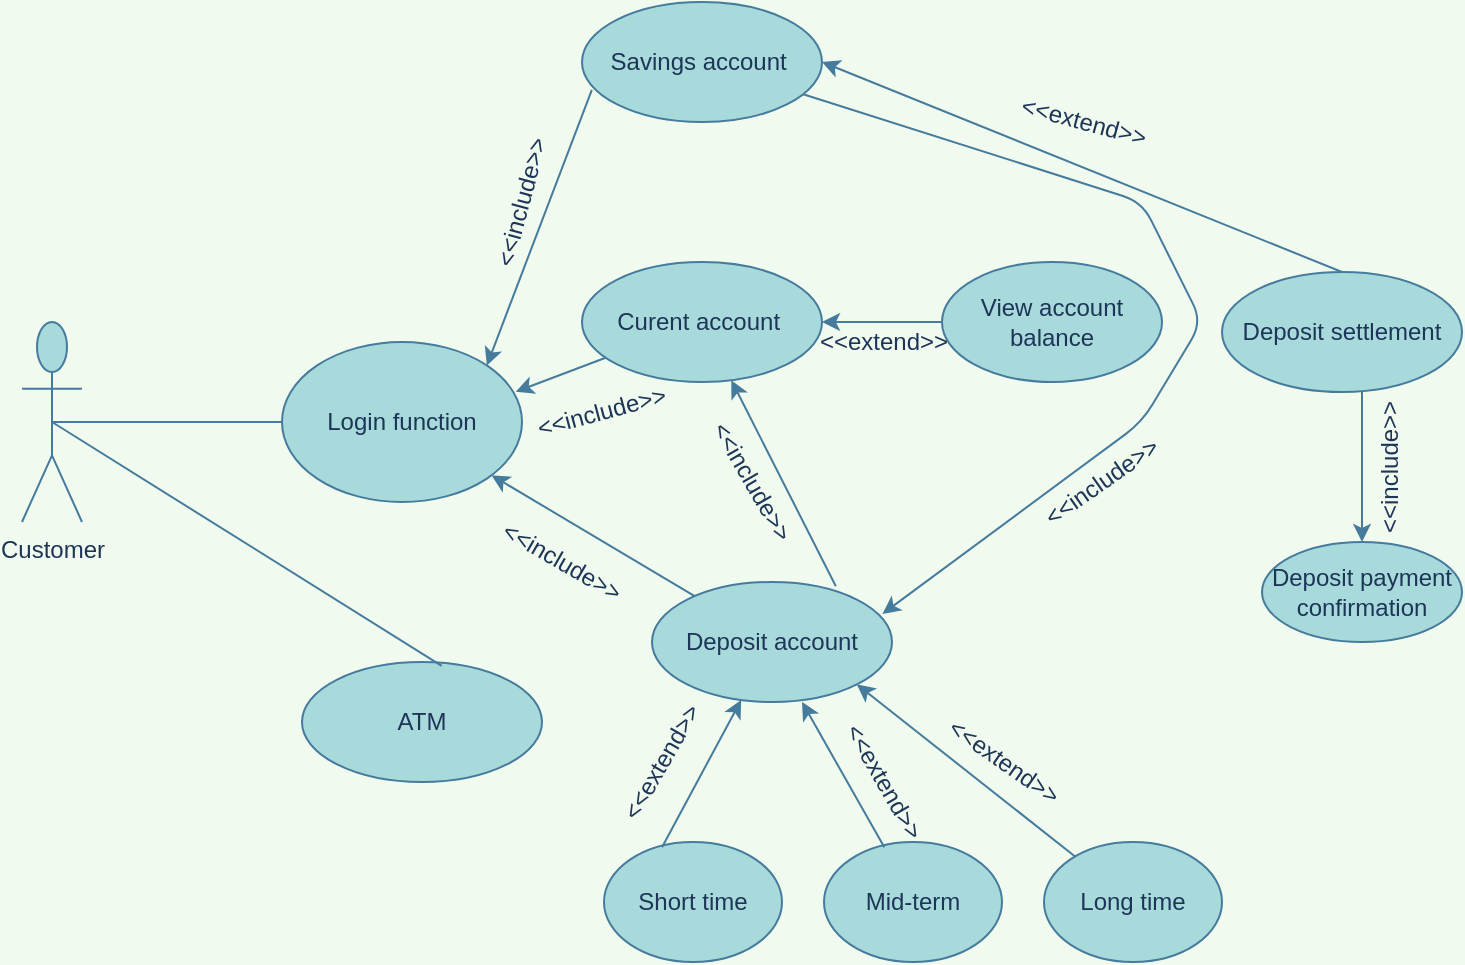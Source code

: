 <mxfile version="13.8.0" type="github">
  <diagram id="OSRPkGkU6NR_XRY8WRQ1" name="Page-1">
    <mxGraphModel dx="768" dy="415" grid="1" gridSize="10" guides="1" tooltips="1" connect="1" arrows="1" fold="1" page="1" pageScale="1" pageWidth="850" pageHeight="1100" background="#F1FAEE" math="0" shadow="0">
      <root>
        <mxCell id="0" />
        <mxCell id="1" parent="0" />
        <mxCell id="jtSkYpgdbQJTjtBJyziM-1" value="Customer" style="shape=umlActor;verticalLabelPosition=bottom;verticalAlign=top;html=1;outlineConnect=0;fillColor=#A8DADC;strokeColor=#457B9D;fontColor=#1D3557;" vertex="1" parent="1">
          <mxGeometry x="50" y="230" width="30" height="100" as="geometry" />
        </mxCell>
        <mxCell id="jtSkYpgdbQJTjtBJyziM-3" value="Savings account&amp;nbsp;" style="ellipse;whiteSpace=wrap;html=1;fillColor=#A8DADC;strokeColor=#457B9D;fontColor=#1D3557;" vertex="1" parent="1">
          <mxGeometry x="330" y="70" width="120" height="60" as="geometry" />
        </mxCell>
        <mxCell id="jtSkYpgdbQJTjtBJyziM-5" value="Login function" style="ellipse;whiteSpace=wrap;html=1;fillColor=#A8DADC;strokeColor=#457B9D;fontColor=#1D3557;" vertex="1" parent="1">
          <mxGeometry x="180" y="240" width="120" height="80" as="geometry" />
        </mxCell>
        <mxCell id="jtSkYpgdbQJTjtBJyziM-7" value="Curent account&amp;nbsp;" style="ellipse;whiteSpace=wrap;html=1;fillColor=#A8DADC;strokeColor=#457B9D;fontColor=#1D3557;" vertex="1" parent="1">
          <mxGeometry x="330" y="200" width="120" height="60" as="geometry" />
        </mxCell>
        <mxCell id="jtSkYpgdbQJTjtBJyziM-8" value="Deposit account" style="ellipse;whiteSpace=wrap;html=1;fillColor=#A8DADC;strokeColor=#457B9D;fontColor=#1D3557;" vertex="1" parent="1">
          <mxGeometry x="365" y="360" width="120" height="60" as="geometry" />
        </mxCell>
        <mxCell id="jtSkYpgdbQJTjtBJyziM-9" value="ATM" style="ellipse;whiteSpace=wrap;html=1;fillColor=#A8DADC;strokeColor=#457B9D;fontColor=#1D3557;" vertex="1" parent="1">
          <mxGeometry x="190" y="400" width="120" height="60" as="geometry" />
        </mxCell>
        <mxCell id="jtSkYpgdbQJTjtBJyziM-10" value="" style="endArrow=none;html=1;exitX=0.5;exitY=0.5;exitDx=0;exitDy=0;exitPerimeter=0;entryX=0;entryY=0.5;entryDx=0;entryDy=0;labelBackgroundColor=#F1FAEE;strokeColor=#457B9D;fontColor=#1D3557;" edge="1" parent="1" source="jtSkYpgdbQJTjtBJyziM-1" target="jtSkYpgdbQJTjtBJyziM-5">
          <mxGeometry width="50" height="50" relative="1" as="geometry">
            <mxPoint x="110" y="250" as="sourcePoint" />
            <mxPoint x="420" y="260" as="targetPoint" />
          </mxGeometry>
        </mxCell>
        <mxCell id="jtSkYpgdbQJTjtBJyziM-11" value="" style="endArrow=classic;html=1;entryX=1;entryY=0;entryDx=0;entryDy=0;exitX=0.041;exitY=0.732;exitDx=0;exitDy=0;exitPerimeter=0;labelBackgroundColor=#F1FAEE;strokeColor=#457B9D;fontColor=#1D3557;" edge="1" parent="1" source="jtSkYpgdbQJTjtBJyziM-3" target="jtSkYpgdbQJTjtBJyziM-5">
          <mxGeometry width="50" height="50" relative="1" as="geometry">
            <mxPoint x="370" y="310" as="sourcePoint" />
            <mxPoint x="420" y="260" as="targetPoint" />
          </mxGeometry>
        </mxCell>
        <mxCell id="jtSkYpgdbQJTjtBJyziM-12" value="" style="endArrow=classic;html=1;labelBackgroundColor=#F1FAEE;strokeColor=#457B9D;fontColor=#1D3557;" edge="1" parent="1" source="jtSkYpgdbQJTjtBJyziM-8" target="jtSkYpgdbQJTjtBJyziM-5">
          <mxGeometry width="50" height="50" relative="1" as="geometry">
            <mxPoint x="370" y="310" as="sourcePoint" />
            <mxPoint x="420" y="260" as="targetPoint" />
          </mxGeometry>
        </mxCell>
        <mxCell id="jtSkYpgdbQJTjtBJyziM-13" value="" style="endArrow=classic;html=1;entryX=0.974;entryY=0.311;entryDx=0;entryDy=0;entryPerimeter=0;labelBackgroundColor=#F1FAEE;strokeColor=#457B9D;fontColor=#1D3557;" edge="1" parent="1" source="jtSkYpgdbQJTjtBJyziM-7" target="jtSkYpgdbQJTjtBJyziM-5">
          <mxGeometry width="50" height="50" relative="1" as="geometry">
            <mxPoint x="450" y="290" as="sourcePoint" />
            <mxPoint x="420" y="260" as="targetPoint" />
          </mxGeometry>
        </mxCell>
        <mxCell id="jtSkYpgdbQJTjtBJyziM-14" value="" style="endArrow=none;html=1;exitX=0.5;exitY=0.5;exitDx=0;exitDy=0;exitPerimeter=0;entryX=0.582;entryY=0.032;entryDx=0;entryDy=0;entryPerimeter=0;labelBackgroundColor=#F1FAEE;strokeColor=#457B9D;fontColor=#1D3557;" edge="1" parent="1" source="jtSkYpgdbQJTjtBJyziM-1" target="jtSkYpgdbQJTjtBJyziM-9">
          <mxGeometry width="50" height="50" relative="1" as="geometry">
            <mxPoint x="370" y="370" as="sourcePoint" />
            <mxPoint x="420" y="320" as="targetPoint" />
          </mxGeometry>
        </mxCell>
        <mxCell id="jtSkYpgdbQJTjtBJyziM-15" value="View account balance" style="ellipse;whiteSpace=wrap;html=1;fillColor=#A8DADC;strokeColor=#457B9D;fontColor=#1D3557;" vertex="1" parent="1">
          <mxGeometry x="510" y="200" width="110" height="60" as="geometry" />
        </mxCell>
        <mxCell id="jtSkYpgdbQJTjtBJyziM-16" value="" style="endArrow=classic;html=1;entryX=1;entryY=0.5;entryDx=0;entryDy=0;exitX=0;exitY=0.5;exitDx=0;exitDy=0;labelBackgroundColor=#F1FAEE;strokeColor=#457B9D;fontColor=#1D3557;" edge="1" parent="1" source="jtSkYpgdbQJTjtBJyziM-15" target="jtSkYpgdbQJTjtBJyziM-7">
          <mxGeometry width="50" height="50" relative="1" as="geometry">
            <mxPoint x="410" y="290" as="sourcePoint" />
            <mxPoint x="460" y="240" as="targetPoint" />
          </mxGeometry>
        </mxCell>
        <mxCell id="jtSkYpgdbQJTjtBJyziM-17" value="&amp;lt;&amp;lt;extend&amp;gt;&amp;gt;" style="text;html=1;strokeColor=none;fillColor=none;align=center;verticalAlign=middle;whiteSpace=wrap;rounded=0;fontColor=#1D3557;" vertex="1" parent="1">
          <mxGeometry x="461" y="230" width="40" height="20" as="geometry" />
        </mxCell>
        <mxCell id="jtSkYpgdbQJTjtBJyziM-18" value="" style="endArrow=classic;html=1;exitX=0.766;exitY=0.035;exitDx=0;exitDy=0;exitPerimeter=0;labelBackgroundColor=#F1FAEE;strokeColor=#457B9D;fontColor=#1D3557;" edge="1" parent="1" source="jtSkYpgdbQJTjtBJyziM-8" target="jtSkYpgdbQJTjtBJyziM-7">
          <mxGeometry width="50" height="50" relative="1" as="geometry">
            <mxPoint x="520" y="340" as="sourcePoint" />
            <mxPoint x="560" y="280" as="targetPoint" />
          </mxGeometry>
        </mxCell>
        <mxCell id="jtSkYpgdbQJTjtBJyziM-20" value="Short time" style="ellipse;whiteSpace=wrap;html=1;fillColor=#A8DADC;strokeColor=#457B9D;fontColor=#1D3557;" vertex="1" parent="1">
          <mxGeometry x="341" y="490" width="89" height="60" as="geometry" />
        </mxCell>
        <mxCell id="jtSkYpgdbQJTjtBJyziM-22" value="Mid-term" style="ellipse;whiteSpace=wrap;html=1;fillColor=#A8DADC;strokeColor=#457B9D;fontColor=#1D3557;" vertex="1" parent="1">
          <mxGeometry x="451" y="490" width="89" height="60" as="geometry" />
        </mxCell>
        <mxCell id="jtSkYpgdbQJTjtBJyziM-23" value="Long time" style="ellipse;whiteSpace=wrap;html=1;fillColor=#A8DADC;strokeColor=#457B9D;fontColor=#1D3557;" vertex="1" parent="1">
          <mxGeometry x="561" y="490" width="89" height="60" as="geometry" />
        </mxCell>
        <mxCell id="jtSkYpgdbQJTjtBJyziM-24" value="" style="endArrow=classic;html=1;exitX=0.326;exitY=0.044;exitDx=0;exitDy=0;exitPerimeter=0;labelBackgroundColor=#F1FAEE;strokeColor=#457B9D;fontColor=#1D3557;" edge="1" parent="1" source="jtSkYpgdbQJTjtBJyziM-20" target="jtSkYpgdbQJTjtBJyziM-8">
          <mxGeometry width="50" height="50" relative="1" as="geometry">
            <mxPoint x="370" y="440" as="sourcePoint" />
            <mxPoint x="410" y="423" as="targetPoint" />
          </mxGeometry>
        </mxCell>
        <mxCell id="jtSkYpgdbQJTjtBJyziM-25" value="" style="endArrow=classic;html=1;exitX=0.339;exitY=0.044;exitDx=0;exitDy=0;exitPerimeter=0;labelBackgroundColor=#F1FAEE;strokeColor=#457B9D;fontColor=#1D3557;" edge="1" parent="1" source="jtSkYpgdbQJTjtBJyziM-22">
          <mxGeometry width="50" height="50" relative="1" as="geometry">
            <mxPoint x="370" y="440" as="sourcePoint" />
            <mxPoint x="440" y="420" as="targetPoint" />
          </mxGeometry>
        </mxCell>
        <mxCell id="jtSkYpgdbQJTjtBJyziM-26" value="" style="endArrow=classic;html=1;entryX=1;entryY=1;entryDx=0;entryDy=0;labelBackgroundColor=#F1FAEE;strokeColor=#457B9D;fontColor=#1D3557;" edge="1" parent="1" source="jtSkYpgdbQJTjtBJyziM-23" target="jtSkYpgdbQJTjtBJyziM-8">
          <mxGeometry width="50" height="50" relative="1" as="geometry">
            <mxPoint x="370" y="440" as="sourcePoint" />
            <mxPoint x="420" y="390" as="targetPoint" />
          </mxGeometry>
        </mxCell>
        <mxCell id="jtSkYpgdbQJTjtBJyziM-27" value="&amp;lt;&amp;lt;extend&amp;gt;&amp;gt;" style="text;html=1;strokeColor=none;fillColor=none;align=center;verticalAlign=middle;whiteSpace=wrap;rounded=0;rotation=35;fontColor=#1D3557;" vertex="1" parent="1">
          <mxGeometry x="521" y="440" width="40" height="20" as="geometry" />
        </mxCell>
        <mxCell id="jtSkYpgdbQJTjtBJyziM-28" value="&amp;lt;&amp;lt;extend&amp;gt;&amp;gt;" style="text;html=1;strokeColor=none;fillColor=none;align=center;verticalAlign=middle;whiteSpace=wrap;rounded=0;rotation=60;fontColor=#1D3557;" vertex="1" parent="1">
          <mxGeometry x="460.999" y="450.003" width="40" height="20" as="geometry" />
        </mxCell>
        <mxCell id="jtSkYpgdbQJTjtBJyziM-29" value="&amp;lt;&amp;lt;extend&amp;gt;&amp;gt;" style="text;html=1;strokeColor=none;fillColor=none;align=center;verticalAlign=middle;whiteSpace=wrap;rounded=0;rotation=-60;fontColor=#1D3557;" vertex="1" parent="1">
          <mxGeometry x="349.999" y="440.003" width="40" height="20" as="geometry" />
        </mxCell>
        <mxCell id="jtSkYpgdbQJTjtBJyziM-30" value="&amp;lt;&amp;lt;include&amp;gt;&amp;gt;" style="text;html=1;strokeColor=none;fillColor=none;align=center;verticalAlign=middle;whiteSpace=wrap;rounded=0;rotation=-75;fontColor=#1D3557;" vertex="1" parent="1">
          <mxGeometry x="280" y="160" width="40" height="20" as="geometry" />
        </mxCell>
        <mxCell id="jtSkYpgdbQJTjtBJyziM-31" value="&amp;lt;&amp;lt;include&amp;gt;&amp;gt;" style="text;html=1;strokeColor=none;fillColor=none;align=center;verticalAlign=middle;whiteSpace=wrap;rounded=0;rotation=-15;fontColor=#1D3557;" vertex="1" parent="1">
          <mxGeometry x="319.996" y="264.997" width="40" height="20" as="geometry" />
        </mxCell>
        <mxCell id="jtSkYpgdbQJTjtBJyziM-32" value="&amp;lt;&amp;lt;include&amp;gt;&amp;gt;" style="text;html=1;strokeColor=none;fillColor=none;align=center;verticalAlign=middle;whiteSpace=wrap;rounded=0;rotation=30;fontColor=#1D3557;" vertex="1" parent="1">
          <mxGeometry x="299.996" y="339.997" width="40" height="20" as="geometry" />
        </mxCell>
        <mxCell id="jtSkYpgdbQJTjtBJyziM-33" value="&amp;lt;&amp;lt;include&amp;gt;&amp;gt;" style="text;html=1;strokeColor=none;fillColor=none;align=center;verticalAlign=middle;whiteSpace=wrap;rounded=0;rotation=60;fontColor=#1D3557;" vertex="1" parent="1">
          <mxGeometry x="390" y="300" width="50" height="20" as="geometry" />
        </mxCell>
        <mxCell id="jtSkYpgdbQJTjtBJyziM-35" value="Deposit settlement" style="ellipse;whiteSpace=wrap;html=1;fillColor=#A8DADC;strokeColor=#457B9D;fontColor=#1D3557;" vertex="1" parent="1">
          <mxGeometry x="650" y="205" width="120" height="60" as="geometry" />
        </mxCell>
        <mxCell id="jtSkYpgdbQJTjtBJyziM-37" value="" style="endArrow=classic;html=1;entryX=0.96;entryY=0.266;entryDx=0;entryDy=0;entryPerimeter=0;labelBackgroundColor=#F1FAEE;strokeColor=#457B9D;fontColor=#1D3557;" edge="1" parent="1" source="jtSkYpgdbQJTjtBJyziM-3" target="jtSkYpgdbQJTjtBJyziM-8">
          <mxGeometry width="50" height="50" relative="1" as="geometry">
            <mxPoint x="450" y="111" as="sourcePoint" />
            <mxPoint x="420" y="260" as="targetPoint" />
            <Array as="points">
              <mxPoint x="610" y="170" />
              <mxPoint x="640" y="230" />
              <mxPoint x="610" y="280" />
            </Array>
          </mxGeometry>
        </mxCell>
        <mxCell id="jtSkYpgdbQJTjtBJyziM-38" value="&amp;lt;&amp;lt;include&amp;gt;&amp;gt;" style="text;html=1;strokeColor=none;fillColor=none;align=center;verticalAlign=middle;whiteSpace=wrap;rounded=0;rotation=-35;fontColor=#1D3557;" vertex="1" parent="1">
          <mxGeometry x="570" y="300" width="40" height="20" as="geometry" />
        </mxCell>
        <mxCell id="jtSkYpgdbQJTjtBJyziM-40" value="" style="endArrow=classic;html=1;entryX=1;entryY=0.5;entryDx=0;entryDy=0;exitX=0.5;exitY=0;exitDx=0;exitDy=0;labelBackgroundColor=#F1FAEE;strokeColor=#457B9D;fontColor=#1D3557;" edge="1" parent="1" source="jtSkYpgdbQJTjtBJyziM-35" target="jtSkYpgdbQJTjtBJyziM-3">
          <mxGeometry width="50" height="50" relative="1" as="geometry">
            <mxPoint x="370" y="310" as="sourcePoint" />
            <mxPoint x="420" y="260" as="targetPoint" />
          </mxGeometry>
        </mxCell>
        <mxCell id="jtSkYpgdbQJTjtBJyziM-41" value="&amp;lt;&amp;lt;extend&amp;gt;&amp;gt;" style="text;html=1;strokeColor=none;fillColor=none;align=center;verticalAlign=middle;whiteSpace=wrap;rounded=0;rotation=15;fontColor=#1D3557;" vertex="1" parent="1">
          <mxGeometry x="561" y="120" width="40" height="20" as="geometry" />
        </mxCell>
        <mxCell id="jtSkYpgdbQJTjtBJyziM-42" value="Deposit payment confirmation" style="ellipse;whiteSpace=wrap;html=1;fillColor=#A8DADC;strokeColor=#457B9D;fontColor=#1D3557;" vertex="1" parent="1">
          <mxGeometry x="670" y="340" width="100" height="50" as="geometry" />
        </mxCell>
        <mxCell id="jtSkYpgdbQJTjtBJyziM-43" value="" style="endArrow=classic;html=1;entryX=0.5;entryY=0;entryDx=0;entryDy=0;labelBackgroundColor=#F1FAEE;strokeColor=#457B9D;fontColor=#1D3557;" edge="1" parent="1" target="jtSkYpgdbQJTjtBJyziM-42">
          <mxGeometry width="50" height="50" relative="1" as="geometry">
            <mxPoint x="720" y="265" as="sourcePoint" />
            <mxPoint x="660" y="370" as="targetPoint" />
          </mxGeometry>
        </mxCell>
        <mxCell id="jtSkYpgdbQJTjtBJyziM-44" value="&amp;lt;&amp;lt;include&amp;gt;&amp;gt;" style="text;html=1;strokeColor=none;fillColor=none;align=center;verticalAlign=middle;whiteSpace=wrap;rounded=0;rotation=-90;fontColor=#1D3557;" vertex="1" parent="1">
          <mxGeometry x="715" y="296" width="36.79" height="13.14" as="geometry" />
        </mxCell>
      </root>
    </mxGraphModel>
  </diagram>
</mxfile>
